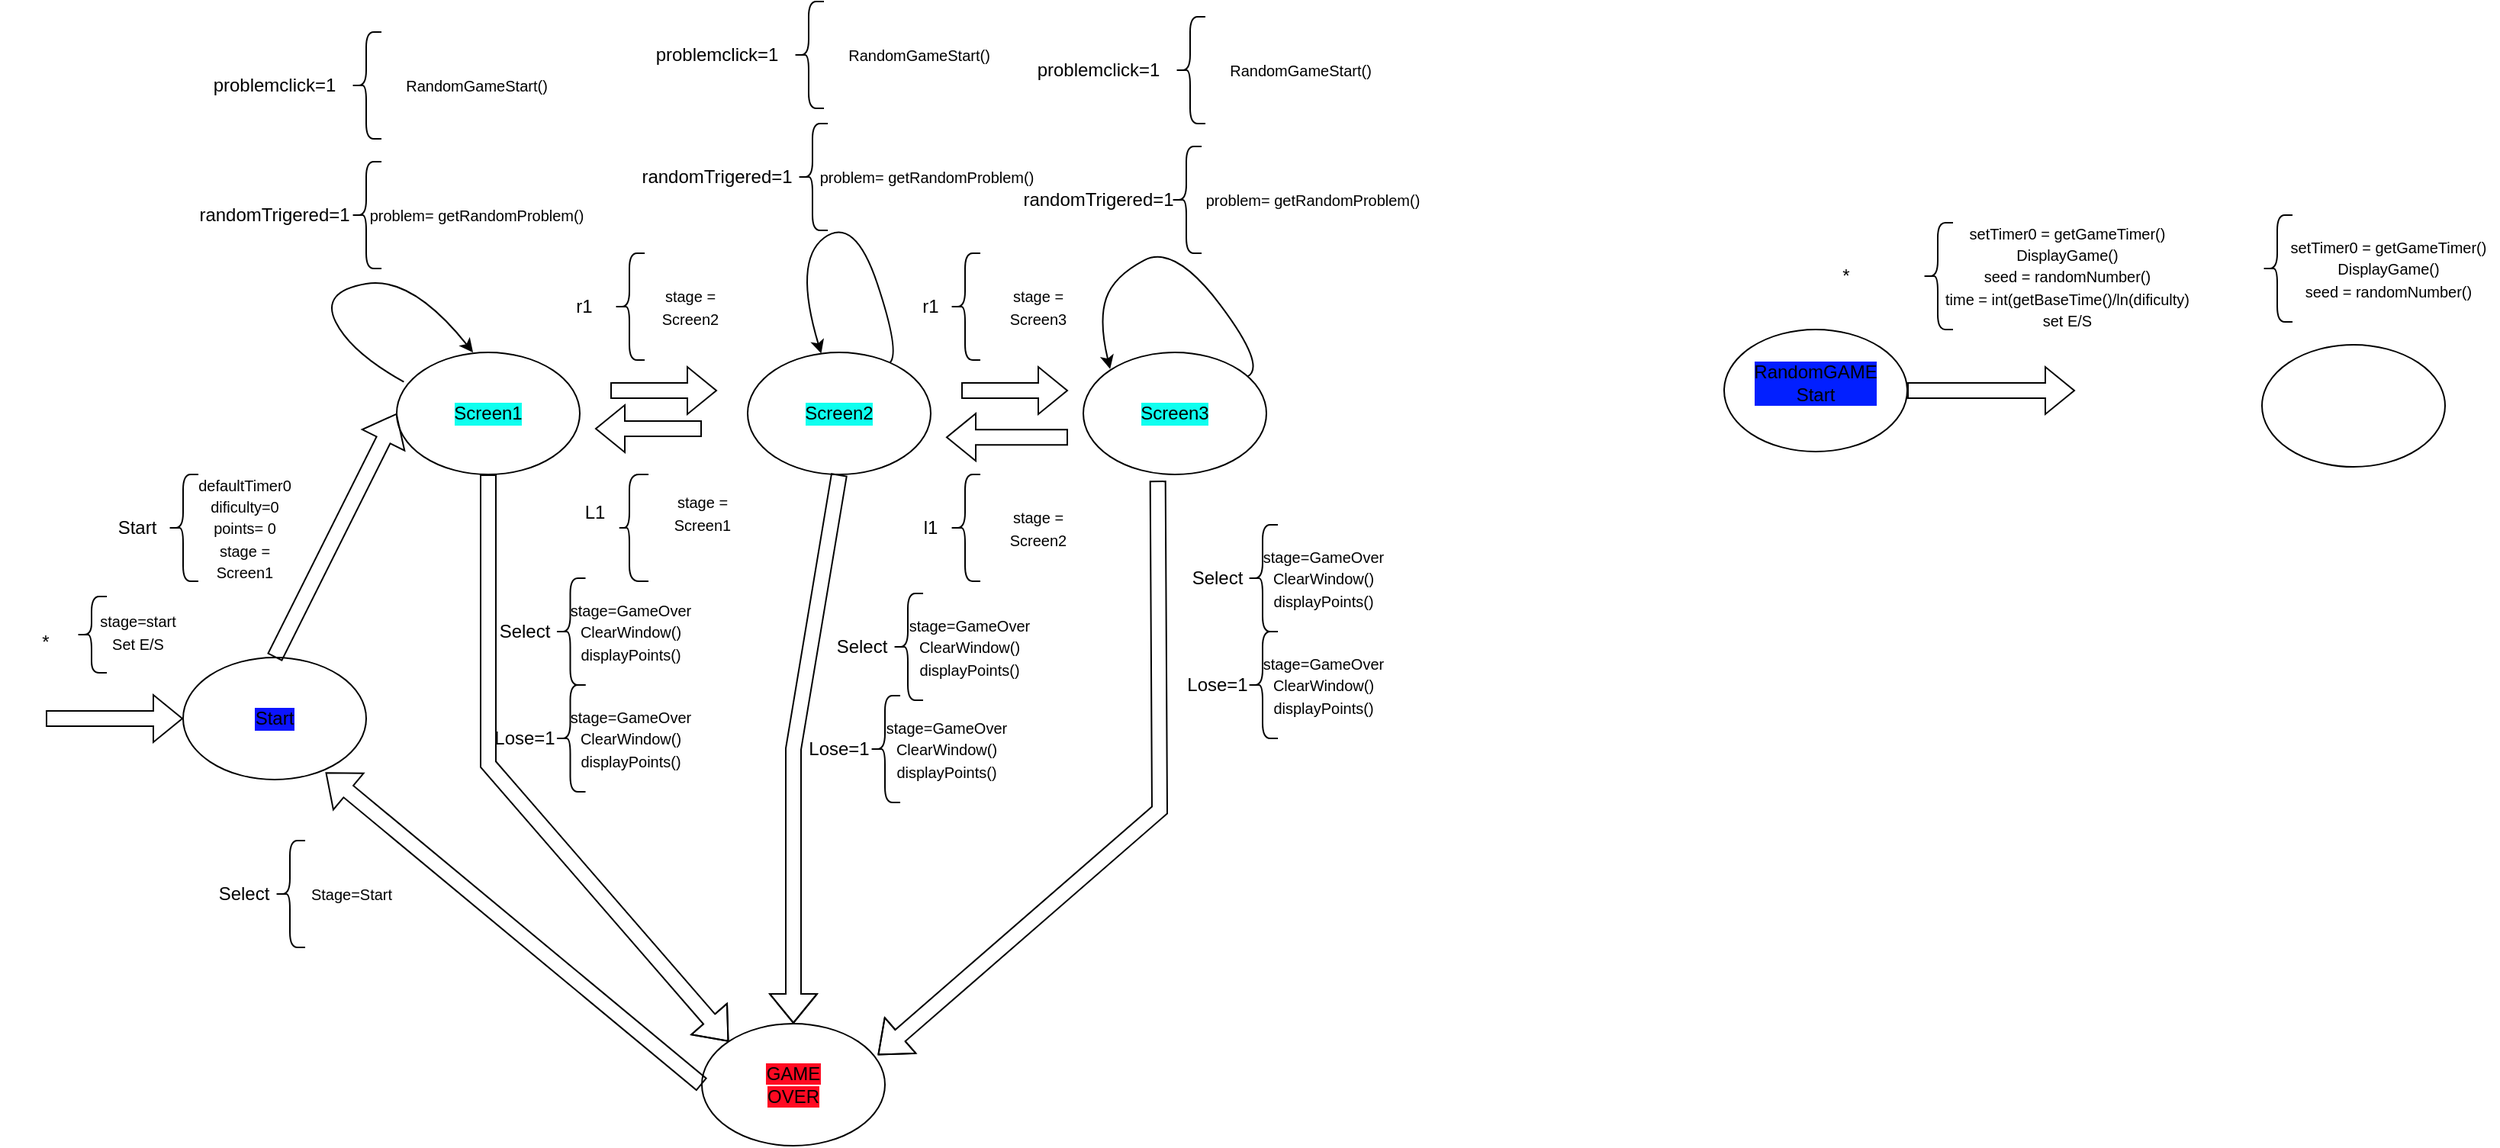 <mxfile version="26.1.3">
  <diagram name="Page-1" id="00MUMhh6G_l6hy0S-XLZ">
    <mxGraphModel dx="1019" dy="1645" grid="1" gridSize="10" guides="1" tooltips="1" connect="1" arrows="1" fold="1" page="1" pageScale="1" pageWidth="850" pageHeight="1100" math="0" shadow="0">
      <root>
        <mxCell id="0" />
        <mxCell id="1" parent="0" />
        <mxCell id="oonZ4Qquk47ODJXB14Qx-2" value="" style="ellipse;whiteSpace=wrap;html=1;" vertex="1" parent="1">
          <mxGeometry x="270" y="210" width="120" height="80" as="geometry" />
        </mxCell>
        <mxCell id="oonZ4Qquk47ODJXB14Qx-3" value="" style="ellipse;whiteSpace=wrap;html=1;" vertex="1" parent="1">
          <mxGeometry x="470" y="650" width="120" height="80" as="geometry" />
        </mxCell>
        <mxCell id="oonZ4Qquk47ODJXB14Qx-4" value="" style="ellipse;whiteSpace=wrap;html=1;" vertex="1" parent="1">
          <mxGeometry x="500" y="210" width="120" height="80" as="geometry" />
        </mxCell>
        <mxCell id="oonZ4Qquk47ODJXB14Qx-5" value="" style="ellipse;whiteSpace=wrap;html=1;" vertex="1" parent="1">
          <mxGeometry x="720" y="210" width="120" height="80" as="geometry" />
        </mxCell>
        <mxCell id="oonZ4Qquk47ODJXB14Qx-6" value="" style="shape=flexArrow;endArrow=classic;html=1;rounded=0;" edge="1" parent="1">
          <mxGeometry width="50" height="50" relative="1" as="geometry">
            <mxPoint x="410" y="235" as="sourcePoint" />
            <mxPoint x="480" y="235" as="targetPoint" />
          </mxGeometry>
        </mxCell>
        <mxCell id="oonZ4Qquk47ODJXB14Qx-7" value="" style="shape=flexArrow;endArrow=classic;html=1;rounded=0;" edge="1" parent="1">
          <mxGeometry width="50" height="50" relative="1" as="geometry">
            <mxPoint x="640" y="235" as="sourcePoint" />
            <mxPoint x="710" y="235" as="targetPoint" />
          </mxGeometry>
        </mxCell>
        <mxCell id="oonZ4Qquk47ODJXB14Qx-9" value="" style="shape=flexArrow;endArrow=classic;html=1;rounded=0;entryX=0;entryY=0;entryDx=0;entryDy=0;exitX=0.5;exitY=1;exitDx=0;exitDy=0;" edge="1" parent="1" source="oonZ4Qquk47ODJXB14Qx-2" target="oonZ4Qquk47ODJXB14Qx-3">
          <mxGeometry width="50" height="50" relative="1" as="geometry">
            <mxPoint x="400" y="450" as="sourcePoint" />
            <mxPoint x="450" y="400" as="targetPoint" />
            <Array as="points">
              <mxPoint x="330" y="480" />
            </Array>
          </mxGeometry>
        </mxCell>
        <mxCell id="oonZ4Qquk47ODJXB14Qx-10" value="" style="shape=flexArrow;endArrow=classic;html=1;rounded=0;exitX=0.5;exitY=1;exitDx=0;exitDy=0;" edge="1" parent="1" source="oonZ4Qquk47ODJXB14Qx-4" target="oonZ4Qquk47ODJXB14Qx-3">
          <mxGeometry width="50" height="50" relative="1" as="geometry">
            <mxPoint x="495" y="440" as="sourcePoint" />
            <mxPoint x="565" y="440" as="targetPoint" />
            <Array as="points">
              <mxPoint x="530" y="470" />
            </Array>
          </mxGeometry>
        </mxCell>
        <mxCell id="oonZ4Qquk47ODJXB14Qx-11" value="" style="shape=flexArrow;endArrow=classic;html=1;rounded=0;entryX=0.961;entryY=0.257;entryDx=0;entryDy=0;entryPerimeter=0;exitX=0.407;exitY=1.051;exitDx=0;exitDy=0;exitPerimeter=0;" edge="1" parent="1" source="oonZ4Qquk47ODJXB14Qx-5" target="oonZ4Qquk47ODJXB14Qx-3">
          <mxGeometry width="50" height="50" relative="1" as="geometry">
            <mxPoint x="440" y="280" as="sourcePoint" />
            <mxPoint x="510" y="280" as="targetPoint" />
            <Array as="points">
              <mxPoint x="770" y="510" />
            </Array>
          </mxGeometry>
        </mxCell>
        <mxCell id="oonZ4Qquk47ODJXB14Qx-12" value="&lt;span data-darkreader-inline-bgcolor=&quot;&quot; style=&quot;background-color: rgb(255, 10, 34); --darkreader-inline-bgcolor: var(--darkreader-background-ff889d, #800017);&quot;&gt;GAME OVER&lt;/span&gt;" style="text;html=1;align=center;verticalAlign=middle;whiteSpace=wrap;rounded=0;labelBackgroundColor=default;" vertex="1" parent="1">
          <mxGeometry x="500" y="675" width="60" height="30" as="geometry" />
        </mxCell>
        <mxCell id="oonZ4Qquk47ODJXB14Qx-17" value="Screen1" style="text;html=1;align=center;verticalAlign=middle;whiteSpace=wrap;rounded=0;labelBackgroundColor=#0FFFEF;" vertex="1" parent="1">
          <mxGeometry x="300" y="235" width="60" height="30" as="geometry" />
        </mxCell>
        <mxCell id="oonZ4Qquk47ODJXB14Qx-18" value="&lt;div&gt;Screen2&lt;/div&gt;" style="text;html=1;align=center;verticalAlign=middle;whiteSpace=wrap;rounded=0;labelBackgroundColor=#0FFFEF;" vertex="1" parent="1">
          <mxGeometry x="530" y="235" width="60" height="30" as="geometry" />
        </mxCell>
        <mxCell id="oonZ4Qquk47ODJXB14Qx-19" value="Screen3" style="text;html=1;align=center;verticalAlign=middle;whiteSpace=wrap;rounded=0;labelBackgroundColor=#0FFFEF;" vertex="1" parent="1">
          <mxGeometry x="750" y="235" width="60" height="30" as="geometry" />
        </mxCell>
        <mxCell id="oonZ4Qquk47ODJXB14Qx-21" value="" style="ellipse;whiteSpace=wrap;html=1;" vertex="1" parent="1">
          <mxGeometry x="130" y="410" width="120" height="80" as="geometry" />
        </mxCell>
        <mxCell id="oonZ4Qquk47ODJXB14Qx-23" value="" style="shape=flexArrow;endArrow=classic;html=1;rounded=0;entryX=0.778;entryY=0.942;entryDx=0;entryDy=0;entryPerimeter=0;exitX=0;exitY=0.5;exitDx=0;exitDy=0;" edge="1" parent="1" source="oonZ4Qquk47ODJXB14Qx-3" target="oonZ4Qquk47ODJXB14Qx-21">
          <mxGeometry width="50" height="50" relative="1" as="geometry">
            <mxPoint x="420" y="470" as="sourcePoint" />
            <mxPoint x="470" y="420" as="targetPoint" />
          </mxGeometry>
        </mxCell>
        <mxCell id="oonZ4Qquk47ODJXB14Qx-24" value="" style="shape=flexArrow;endArrow=classic;html=1;rounded=0;entryX=0;entryY=0.5;entryDx=0;entryDy=0;exitX=0.5;exitY=0;exitDx=0;exitDy=0;" edge="1" parent="1" source="oonZ4Qquk47ODJXB14Qx-21" target="oonZ4Qquk47ODJXB14Qx-2">
          <mxGeometry width="50" height="50" relative="1" as="geometry">
            <mxPoint x="420" y="470" as="sourcePoint" />
            <mxPoint x="470" y="420" as="targetPoint" />
          </mxGeometry>
        </mxCell>
        <mxCell id="oonZ4Qquk47ODJXB14Qx-25" value="" style="shape=curlyBracket;whiteSpace=wrap;html=1;rounded=1;labelPosition=left;verticalLabelPosition=middle;align=right;verticalAlign=middle;" vertex="1" parent="1">
          <mxGeometry x="60" y="370" width="20" height="50" as="geometry" />
        </mxCell>
        <mxCell id="oonZ4Qquk47ODJXB14Qx-27" value="" style="shape=flexArrow;endArrow=classic;html=1;rounded=0;entryX=0;entryY=0.5;entryDx=0;entryDy=0;" edge="1" parent="1" target="oonZ4Qquk47ODJXB14Qx-21">
          <mxGeometry width="50" height="50" relative="1" as="geometry">
            <mxPoint x="40" y="450" as="sourcePoint" />
            <mxPoint x="110" y="410" as="targetPoint" />
          </mxGeometry>
        </mxCell>
        <mxCell id="oonZ4Qquk47ODJXB14Qx-29" value="*" style="text;html=1;align=center;verticalAlign=middle;whiteSpace=wrap;rounded=0;" vertex="1" parent="1">
          <mxGeometry x="10" y="380" width="60" height="40" as="geometry" />
        </mxCell>
        <mxCell id="oonZ4Qquk47ODJXB14Qx-31" value="" style="shape=curlyBracket;whiteSpace=wrap;html=1;rounded=1;labelPosition=left;verticalLabelPosition=middle;align=right;verticalAlign=middle;" vertex="1" parent="1">
          <mxGeometry x="120" y="290" width="20" height="70" as="geometry" />
        </mxCell>
        <mxCell id="oonZ4Qquk47ODJXB14Qx-32" value="Start" style="text;html=1;align=center;verticalAlign=middle;whiteSpace=wrap;rounded=0;rotation=0;" vertex="1" parent="1">
          <mxGeometry x="70" y="310" width="60" height="30" as="geometry" />
        </mxCell>
        <mxCell id="oonZ4Qquk47ODJXB14Qx-33" value="&amp;nbsp;" style="text;whiteSpace=wrap;html=1;" vertex="1" parent="1">
          <mxGeometry x="140" y="160" width="40" height="40" as="geometry" />
        </mxCell>
        <mxCell id="oonZ4Qquk47ODJXB14Qx-34" value="&lt;div&gt;&lt;font size=&quot;1&quot;&gt;defaultTimer0&lt;/font&gt;&lt;/div&gt;&lt;div&gt;&lt;font size=&quot;1&quot;&gt;dificulty=0&lt;/font&gt;&lt;/div&gt;&lt;div&gt;&lt;font size=&quot;1&quot;&gt;points= 0&lt;/font&gt;&lt;/div&gt;&lt;div&gt;&lt;font size=&quot;1&quot;&gt;stage = Screen1&lt;/font&gt;&lt;/div&gt;" style="text;html=1;align=center;verticalAlign=middle;whiteSpace=wrap;rounded=0;" vertex="1" parent="1">
          <mxGeometry x="132.5" y="300" width="75" height="50" as="geometry" />
        </mxCell>
        <mxCell id="oonZ4Qquk47ODJXB14Qx-38" value="&lt;div&gt;&lt;font size=&quot;1&quot;&gt;stage=start&lt;/font&gt;&lt;/div&gt;&lt;div&gt;&lt;font size=&quot;1&quot;&gt;Set E/S&lt;/font&gt;&lt;/div&gt;" style="text;html=1;align=center;verticalAlign=middle;resizable=0;points=[];autosize=1;strokeColor=none;fillColor=none;" vertex="1" parent="1">
          <mxGeometry x="65" y="373" width="70" height="40" as="geometry" />
        </mxCell>
        <mxCell id="oonZ4Qquk47ODJXB14Qx-39" value="Start" style="text;html=1;align=center;verticalAlign=middle;whiteSpace=wrap;rounded=0;labelBackgroundColor=#0C14FF;" vertex="1" parent="1">
          <mxGeometry x="160" y="435" width="60" height="30" as="geometry" />
        </mxCell>
        <mxCell id="oonZ4Qquk47ODJXB14Qx-42" value="" style="shape=flexArrow;endArrow=classic;html=1;rounded=0;" edge="1" parent="1">
          <mxGeometry width="50" height="50" relative="1" as="geometry">
            <mxPoint x="470" y="260" as="sourcePoint" />
            <mxPoint x="400" y="260" as="targetPoint" />
          </mxGeometry>
        </mxCell>
        <mxCell id="oonZ4Qquk47ODJXB14Qx-43" value="" style="shape=flexArrow;endArrow=classic;html=1;rounded=0;" edge="1" parent="1">
          <mxGeometry width="50" height="50" relative="1" as="geometry">
            <mxPoint x="710" y="265.59" as="sourcePoint" />
            <mxPoint x="630" y="265.59" as="targetPoint" />
          </mxGeometry>
        </mxCell>
        <mxCell id="oonZ4Qquk47ODJXB14Qx-45" value="" style="shape=curlyBracket;whiteSpace=wrap;html=1;rounded=1;labelPosition=left;verticalLabelPosition=middle;align=right;verticalAlign=middle;" vertex="1" parent="1">
          <mxGeometry x="412.5" y="145" width="20" height="70" as="geometry" />
        </mxCell>
        <mxCell id="oonZ4Qquk47ODJXB14Qx-46" value="r1" style="text;html=1;align=center;verticalAlign=middle;whiteSpace=wrap;rounded=0;rotation=0;" vertex="1" parent="1">
          <mxGeometry x="362.5" y="165" width="60" height="30" as="geometry" />
        </mxCell>
        <mxCell id="oonZ4Qquk47ODJXB14Qx-47" value="&lt;div&gt;&lt;font size=&quot;1&quot;&gt;stage = Screen2&lt;/font&gt;&lt;/div&gt;" style="text;html=1;align=center;verticalAlign=middle;whiteSpace=wrap;rounded=0;" vertex="1" parent="1">
          <mxGeometry x="425" y="155" width="75" height="50" as="geometry" />
        </mxCell>
        <mxCell id="oonZ4Qquk47ODJXB14Qx-48" value="r1" style="text;html=1;align=center;verticalAlign=middle;whiteSpace=wrap;rounded=0;rotation=0;" vertex="1" parent="1">
          <mxGeometry x="590" y="165" width="60" height="30" as="geometry" />
        </mxCell>
        <mxCell id="oonZ4Qquk47ODJXB14Qx-49" value="&lt;div&gt;&lt;font size=&quot;1&quot;&gt;stage = Screen3&lt;/font&gt;&lt;/div&gt;" style="text;html=1;align=center;verticalAlign=middle;whiteSpace=wrap;rounded=0;" vertex="1" parent="1">
          <mxGeometry x="652.5" y="155" width="75" height="50" as="geometry" />
        </mxCell>
        <mxCell id="oonZ4Qquk47ODJXB14Qx-50" value="" style="shape=curlyBracket;whiteSpace=wrap;html=1;rounded=1;labelPosition=left;verticalLabelPosition=middle;align=right;verticalAlign=middle;" vertex="1" parent="1">
          <mxGeometry x="632.5" y="145" width="20" height="70" as="geometry" />
        </mxCell>
        <mxCell id="oonZ4Qquk47ODJXB14Qx-51" value="L1" style="text;html=1;align=center;verticalAlign=middle;whiteSpace=wrap;rounded=0;rotation=0;" vertex="1" parent="1">
          <mxGeometry x="370" y="300" width="60" height="30" as="geometry" />
        </mxCell>
        <mxCell id="oonZ4Qquk47ODJXB14Qx-52" value="&lt;div&gt;&lt;font size=&quot;1&quot;&gt;stage = Screen1&lt;/font&gt;&lt;/div&gt;" style="text;html=1;align=center;verticalAlign=middle;whiteSpace=wrap;rounded=0;" vertex="1" parent="1">
          <mxGeometry x="432.5" y="290" width="75" height="50" as="geometry" />
        </mxCell>
        <mxCell id="oonZ4Qquk47ODJXB14Qx-53" value="" style="shape=curlyBracket;whiteSpace=wrap;html=1;rounded=1;labelPosition=left;verticalLabelPosition=middle;align=right;verticalAlign=middle;size=0.375;" vertex="1" parent="1">
          <mxGeometry x="415" y="290" width="20" height="70" as="geometry" />
        </mxCell>
        <mxCell id="oonZ4Qquk47ODJXB14Qx-55" value="l1" style="text;html=1;align=center;verticalAlign=middle;whiteSpace=wrap;rounded=0;rotation=0;" vertex="1" parent="1">
          <mxGeometry x="590" y="310" width="60" height="30" as="geometry" />
        </mxCell>
        <mxCell id="oonZ4Qquk47ODJXB14Qx-56" value="&lt;div&gt;&lt;font size=&quot;1&quot;&gt;stage = Screen2&lt;/font&gt;&lt;/div&gt;" style="text;html=1;align=center;verticalAlign=middle;whiteSpace=wrap;rounded=0;" vertex="1" parent="1">
          <mxGeometry x="652.5" y="300" width="75" height="50" as="geometry" />
        </mxCell>
        <mxCell id="oonZ4Qquk47ODJXB14Qx-57" value="" style="shape=curlyBracket;whiteSpace=wrap;html=1;rounded=1;labelPosition=left;verticalLabelPosition=middle;align=right;verticalAlign=middle;" vertex="1" parent="1">
          <mxGeometry x="632.5" y="290" width="20" height="70" as="geometry" />
        </mxCell>
        <mxCell id="oonZ4Qquk47ODJXB14Qx-59" value="" style="curved=1;endArrow=classic;html=1;rounded=0;" edge="1" parent="1" source="oonZ4Qquk47ODJXB14Qx-4" target="oonZ4Qquk47ODJXB14Qx-4">
          <mxGeometry width="50" height="50" relative="1" as="geometry">
            <mxPoint x="530" y="200" as="sourcePoint" />
            <mxPoint x="580" y="150" as="targetPoint" />
            <Array as="points">
              <mxPoint x="600" y="210" />
              <mxPoint x="570" y="120" />
              <mxPoint x="530" y="150" />
            </Array>
          </mxGeometry>
        </mxCell>
        <mxCell id="oonZ4Qquk47ODJXB14Qx-60" value="" style="curved=1;endArrow=classic;html=1;rounded=0;exitX=0.039;exitY=0.242;exitDx=0;exitDy=0;exitPerimeter=0;entryX=0.417;entryY=0;entryDx=0;entryDy=0;entryPerimeter=0;" edge="1" parent="1" source="oonZ4Qquk47ODJXB14Qx-2" target="oonZ4Qquk47ODJXB14Qx-2">
          <mxGeometry width="50" height="50" relative="1" as="geometry">
            <mxPoint x="220" y="220" as="sourcePoint" />
            <mxPoint x="270" y="170" as="targetPoint" />
            <Array as="points">
              <mxPoint x="240" y="210" />
              <mxPoint x="220" y="170" />
              <mxPoint x="280" y="160" />
            </Array>
          </mxGeometry>
        </mxCell>
        <mxCell id="oonZ4Qquk47ODJXB14Qx-61" value="" style="curved=1;endArrow=classic;html=1;rounded=0;entryX=0;entryY=0;entryDx=0;entryDy=0;" edge="1" parent="1" source="oonZ4Qquk47ODJXB14Qx-5">
          <mxGeometry width="50" height="50" relative="1" as="geometry">
            <mxPoint x="790" y="219.14" as="sourcePoint" />
            <mxPoint x="737.574" y="220.856" as="targetPoint" />
            <Array as="points">
              <mxPoint x="840" y="219.14" />
              <mxPoint x="780" y="139.14" />
              <mxPoint x="740" y="160" />
              <mxPoint x="730" y="189.14" />
            </Array>
          </mxGeometry>
        </mxCell>
        <mxCell id="oonZ4Qquk47ODJXB14Qx-63" value="" style="shape=curlyBracket;whiteSpace=wrap;html=1;rounded=1;labelPosition=left;verticalLabelPosition=middle;align=right;verticalAlign=middle;" vertex="1" parent="1">
          <mxGeometry x="240" y="85" width="20" height="70" as="geometry" />
        </mxCell>
        <mxCell id="oonZ4Qquk47ODJXB14Qx-66" value="" style="shape=curlyBracket;whiteSpace=wrap;html=1;rounded=1;labelPosition=left;verticalLabelPosition=middle;align=right;verticalAlign=middle;" vertex="1" parent="1">
          <mxGeometry x="532.5" y="60" width="20" height="70" as="geometry" />
        </mxCell>
        <mxCell id="oonZ4Qquk47ODJXB14Qx-67" value="randomTrigered=1" style="text;html=1;align=center;verticalAlign=middle;whiteSpace=wrap;rounded=0;rotation=0;" vertex="1" parent="1">
          <mxGeometry x="450" y="80" width="60" height="30" as="geometry" />
        </mxCell>
        <mxCell id="oonZ4Qquk47ODJXB14Qx-68" value="&lt;font size=&quot;1&quot;&gt;problem= getRandomProblem()&lt;/font&gt;" style="text;html=1;align=center;verticalAlign=middle;whiteSpace=wrap;rounded=0;" vertex="1" parent="1">
          <mxGeometry x="545" y="70" width="145" height="50" as="geometry" />
        </mxCell>
        <mxCell id="oonZ4Qquk47ODJXB14Qx-69" value="" style="shape=curlyBracket;whiteSpace=wrap;html=1;rounded=1;labelPosition=left;verticalLabelPosition=middle;align=right;verticalAlign=middle;" vertex="1" parent="1">
          <mxGeometry x="777.5" y="75" width="20" height="70" as="geometry" />
        </mxCell>
        <mxCell id="oonZ4Qquk47ODJXB14Qx-72" value="randomTrigered=1" style="text;html=1;align=center;verticalAlign=middle;whiteSpace=wrap;rounded=0;rotation=0;" vertex="1" parent="1">
          <mxGeometry x="160" y="105" width="60" height="30" as="geometry" />
        </mxCell>
        <mxCell id="oonZ4Qquk47ODJXB14Qx-73" value="randomTrigered=1" style="text;html=1;align=center;verticalAlign=middle;whiteSpace=wrap;rounded=0;rotation=0;" vertex="1" parent="1">
          <mxGeometry x="700" y="95" width="60" height="30" as="geometry" />
        </mxCell>
        <mxCell id="oonZ4Qquk47ODJXB14Qx-74" value="&lt;font size=&quot;1&quot;&gt;problem= getRandomProblem()&lt;/font&gt;" style="text;html=1;align=center;verticalAlign=middle;whiteSpace=wrap;rounded=0;" vertex="1" parent="1">
          <mxGeometry x="250" y="95" width="145" height="50" as="geometry" />
        </mxCell>
        <mxCell id="oonZ4Qquk47ODJXB14Qx-75" value="&lt;font size=&quot;1&quot;&gt;problem= getRandomProblem()&lt;/font&gt;" style="text;html=1;align=center;verticalAlign=middle;whiteSpace=wrap;rounded=0;" vertex="1" parent="1">
          <mxGeometry x="797.5" y="85" width="145" height="50" as="geometry" />
        </mxCell>
        <mxCell id="oonZ4Qquk47ODJXB14Qx-76" value="" style="shape=curlyBracket;whiteSpace=wrap;html=1;rounded=1;labelPosition=left;verticalLabelPosition=middle;align=right;verticalAlign=middle;" vertex="1" parent="1">
          <mxGeometry x="190" y="530" width="20" height="70" as="geometry" />
        </mxCell>
        <mxCell id="oonZ4Qquk47ODJXB14Qx-77" value="Select" style="text;html=1;align=center;verticalAlign=middle;whiteSpace=wrap;rounded=0;rotation=0;" vertex="1" parent="1">
          <mxGeometry x="140" y="550" width="60" height="30" as="geometry" />
        </mxCell>
        <mxCell id="oonZ4Qquk47ODJXB14Qx-78" value="&lt;font size=&quot;1&quot;&gt;Stage=Start&lt;/font&gt;" style="text;html=1;align=center;verticalAlign=middle;whiteSpace=wrap;rounded=0;" vertex="1" parent="1">
          <mxGeometry x="202.5" y="540" width="75" height="50" as="geometry" />
        </mxCell>
        <mxCell id="oonZ4Qquk47ODJXB14Qx-82" value="" style="shape=curlyBracket;whiteSpace=wrap;html=1;rounded=1;labelPosition=left;verticalLabelPosition=middle;align=right;verticalAlign=middle;" vertex="1" parent="1">
          <mxGeometry x="373.75" y="358" width="20" height="70" as="geometry" />
        </mxCell>
        <mxCell id="oonZ4Qquk47ODJXB14Qx-83" value="Select" style="text;html=1;align=center;verticalAlign=middle;whiteSpace=wrap;rounded=0;rotation=0;" vertex="1" parent="1">
          <mxGeometry x="323.75" y="378" width="60" height="30" as="geometry" />
        </mxCell>
        <mxCell id="oonZ4Qquk47ODJXB14Qx-84" value="&lt;div&gt;&lt;font size=&quot;1&quot;&gt;stage=GameOver&lt;br&gt;&lt;/font&gt;&lt;/div&gt;&lt;div&gt;&lt;font size=&quot;1&quot;&gt;ClearWindow()&lt;/font&gt;&lt;/div&gt;&lt;font size=&quot;1&quot;&gt;displayPoints()&lt;/font&gt;" style="text;html=1;align=center;verticalAlign=middle;whiteSpace=wrap;rounded=0;" vertex="1" parent="1">
          <mxGeometry x="386.25" y="368" width="75" height="50" as="geometry" />
        </mxCell>
        <mxCell id="oonZ4Qquk47ODJXB14Qx-85" value="" style="shape=curlyBracket;whiteSpace=wrap;html=1;rounded=1;labelPosition=left;verticalLabelPosition=middle;align=right;verticalAlign=middle;" vertex="1" parent="1">
          <mxGeometry x="373.75" y="428" width="20" height="70" as="geometry" />
        </mxCell>
        <mxCell id="oonZ4Qquk47ODJXB14Qx-86" value="Lose=1" style="text;html=1;align=center;verticalAlign=middle;whiteSpace=wrap;rounded=0;rotation=0;" vertex="1" parent="1">
          <mxGeometry x="323.75" y="448" width="60" height="30" as="geometry" />
        </mxCell>
        <mxCell id="oonZ4Qquk47ODJXB14Qx-87" value="&lt;div&gt;&lt;font size=&quot;1&quot;&gt;stage=GameOver&lt;/font&gt;&lt;div&gt;&lt;font size=&quot;1&quot;&gt;ClearWindow()&lt;/font&gt;&lt;/div&gt;&lt;font size=&quot;1&quot;&gt;displayPoints()&lt;/font&gt;&lt;/div&gt;" style="text;html=1;align=center;verticalAlign=middle;whiteSpace=wrap;rounded=0;" vertex="1" parent="1">
          <mxGeometry x="386.25" y="438" width="75" height="50" as="geometry" />
        </mxCell>
        <mxCell id="oonZ4Qquk47ODJXB14Qx-91" value="" style="shape=curlyBracket;whiteSpace=wrap;html=1;rounded=1;labelPosition=left;verticalLabelPosition=middle;align=right;verticalAlign=middle;" vertex="1" parent="1">
          <mxGeometry x="595" y="368" width="20" height="70" as="geometry" />
        </mxCell>
        <mxCell id="oonZ4Qquk47ODJXB14Qx-92" value="Select" style="text;html=1;align=center;verticalAlign=middle;whiteSpace=wrap;rounded=0;rotation=0;" vertex="1" parent="1">
          <mxGeometry x="545" y="388" width="60" height="30" as="geometry" />
        </mxCell>
        <mxCell id="oonZ4Qquk47ODJXB14Qx-93" value="&lt;div&gt;&lt;font size=&quot;1&quot;&gt;stage=GameOver&lt;/font&gt;&lt;div&gt;&lt;font size=&quot;1&quot;&gt;ClearWindow()&lt;/font&gt;&lt;/div&gt;&lt;font size=&quot;1&quot;&gt;displayPoints()&lt;/font&gt;&lt;/div&gt;" style="text;html=1;align=center;verticalAlign=middle;whiteSpace=wrap;rounded=0;" vertex="1" parent="1">
          <mxGeometry x="607.5" y="378" width="75" height="50" as="geometry" />
        </mxCell>
        <mxCell id="oonZ4Qquk47ODJXB14Qx-94" value="" style="shape=curlyBracket;whiteSpace=wrap;html=1;rounded=1;labelPosition=left;verticalLabelPosition=middle;align=right;verticalAlign=middle;" vertex="1" parent="1">
          <mxGeometry x="580" y="435" width="20" height="70" as="geometry" />
        </mxCell>
        <mxCell id="oonZ4Qquk47ODJXB14Qx-95" value="Lose=1" style="text;html=1;align=center;verticalAlign=middle;whiteSpace=wrap;rounded=0;rotation=0;" vertex="1" parent="1">
          <mxGeometry x="530" y="455" width="60" height="30" as="geometry" />
        </mxCell>
        <mxCell id="oonZ4Qquk47ODJXB14Qx-96" value="&lt;div&gt;&lt;font size=&quot;1&quot;&gt;stage=GameOver&lt;/font&gt;&lt;div&gt;&lt;font size=&quot;1&quot;&gt;ClearWindow()&lt;/font&gt;&lt;/div&gt;&lt;font size=&quot;1&quot;&gt;displayPoints()&lt;/font&gt;&lt;/div&gt;" style="text;html=1;align=center;verticalAlign=middle;whiteSpace=wrap;rounded=0;" vertex="1" parent="1">
          <mxGeometry x="592.5" y="445" width="75" height="50" as="geometry" />
        </mxCell>
        <mxCell id="oonZ4Qquk47ODJXB14Qx-97" value="" style="shape=curlyBracket;whiteSpace=wrap;html=1;rounded=1;labelPosition=left;verticalLabelPosition=middle;align=right;verticalAlign=middle;" vertex="1" parent="1">
          <mxGeometry x="827.5" y="323" width="20" height="70" as="geometry" />
        </mxCell>
        <mxCell id="oonZ4Qquk47ODJXB14Qx-98" value="Select" style="text;html=1;align=center;verticalAlign=middle;whiteSpace=wrap;rounded=0;rotation=0;" vertex="1" parent="1">
          <mxGeometry x="777.5" y="343" width="60" height="30" as="geometry" />
        </mxCell>
        <mxCell id="oonZ4Qquk47ODJXB14Qx-99" value="&lt;div&gt;&lt;font size=&quot;1&quot;&gt;stage=GameOver&lt;br&gt;&lt;/font&gt;&lt;/div&gt;&lt;div&gt;&lt;font size=&quot;1&quot;&gt;ClearWindow()&lt;/font&gt;&lt;/div&gt;&lt;font size=&quot;1&quot;&gt;displayPoints()&lt;/font&gt;" style="text;html=1;align=center;verticalAlign=middle;whiteSpace=wrap;rounded=0;" vertex="1" parent="1">
          <mxGeometry x="840" y="333" width="75" height="50" as="geometry" />
        </mxCell>
        <mxCell id="oonZ4Qquk47ODJXB14Qx-100" value="" style="shape=curlyBracket;whiteSpace=wrap;html=1;rounded=1;labelPosition=left;verticalLabelPosition=middle;align=right;verticalAlign=middle;" vertex="1" parent="1">
          <mxGeometry x="827.5" y="393" width="20" height="70" as="geometry" />
        </mxCell>
        <mxCell id="oonZ4Qquk47ODJXB14Qx-101" value="Lose=1" style="text;html=1;align=center;verticalAlign=middle;whiteSpace=wrap;rounded=0;rotation=0;" vertex="1" parent="1">
          <mxGeometry x="777.5" y="413" width="60" height="30" as="geometry" />
        </mxCell>
        <mxCell id="oonZ4Qquk47ODJXB14Qx-102" value="&lt;div&gt;&lt;font size=&quot;1&quot;&gt;stage=GameOver&lt;/font&gt;&lt;div&gt;&lt;font size=&quot;1&quot;&gt;ClearWindow()&lt;/font&gt;&lt;/div&gt;&lt;font size=&quot;1&quot;&gt;displayPoints()&lt;/font&gt;&lt;/div&gt;" style="text;html=1;align=center;verticalAlign=middle;whiteSpace=wrap;rounded=0;" vertex="1" parent="1">
          <mxGeometry x="840" y="403" width="75" height="50" as="geometry" />
        </mxCell>
        <mxCell id="oonZ4Qquk47ODJXB14Qx-113" value="" style="shape=curlyBracket;whiteSpace=wrap;html=1;rounded=1;labelPosition=left;verticalLabelPosition=middle;align=right;verticalAlign=middle;" vertex="1" parent="1">
          <mxGeometry x="240" width="20" height="70" as="geometry" />
        </mxCell>
        <mxCell id="oonZ4Qquk47ODJXB14Qx-114" value="problemclick=1" style="text;html=1;align=center;verticalAlign=middle;whiteSpace=wrap;rounded=0;rotation=0;" vertex="1" parent="1">
          <mxGeometry x="160" y="20" width="60" height="30" as="geometry" />
        </mxCell>
        <mxCell id="oonZ4Qquk47ODJXB14Qx-115" value="&lt;font size=&quot;1&quot;&gt;RandomGameStart()&lt;/font&gt;" style="text;html=1;align=center;verticalAlign=middle;whiteSpace=wrap;rounded=0;" vertex="1" parent="1">
          <mxGeometry x="250" y="10" width="145" height="50" as="geometry" />
        </mxCell>
        <mxCell id="oonZ4Qquk47ODJXB14Qx-116" value="" style="shape=curlyBracket;whiteSpace=wrap;html=1;rounded=1;labelPosition=left;verticalLabelPosition=middle;align=right;verticalAlign=middle;" vertex="1" parent="1">
          <mxGeometry x="530" y="-20" width="20" height="70" as="geometry" />
        </mxCell>
        <mxCell id="oonZ4Qquk47ODJXB14Qx-117" value="problemclick=1" style="text;html=1;align=center;verticalAlign=middle;whiteSpace=wrap;rounded=0;rotation=0;" vertex="1" parent="1">
          <mxGeometry x="450" width="60" height="30" as="geometry" />
        </mxCell>
        <mxCell id="oonZ4Qquk47ODJXB14Qx-118" value="&lt;font size=&quot;1&quot;&gt;RandomGameStart()&lt;/font&gt;" style="text;html=1;align=center;verticalAlign=middle;whiteSpace=wrap;rounded=0;" vertex="1" parent="1">
          <mxGeometry x="540" y="-10" width="145" height="50" as="geometry" />
        </mxCell>
        <mxCell id="oonZ4Qquk47ODJXB14Qx-119" value="" style="shape=curlyBracket;whiteSpace=wrap;html=1;rounded=1;labelPosition=left;verticalLabelPosition=middle;align=right;verticalAlign=middle;" vertex="1" parent="1">
          <mxGeometry x="780" y="-10" width="20" height="70" as="geometry" />
        </mxCell>
        <mxCell id="oonZ4Qquk47ODJXB14Qx-120" value="problemclick=1" style="text;html=1;align=center;verticalAlign=middle;whiteSpace=wrap;rounded=0;rotation=0;" vertex="1" parent="1">
          <mxGeometry x="700" y="10" width="60" height="30" as="geometry" />
        </mxCell>
        <mxCell id="oonZ4Qquk47ODJXB14Qx-121" value="&lt;font size=&quot;1&quot;&gt;RandomGameStart()&lt;/font&gt;" style="text;html=1;align=center;verticalAlign=middle;whiteSpace=wrap;rounded=0;" vertex="1" parent="1">
          <mxGeometry x="790" width="145" height="50" as="geometry" />
        </mxCell>
        <mxCell id="oonZ4Qquk47ODJXB14Qx-122" value="" style="ellipse;whiteSpace=wrap;html=1;" vertex="1" parent="1">
          <mxGeometry x="1140" y="195" width="120" height="80" as="geometry" />
        </mxCell>
        <mxCell id="oonZ4Qquk47ODJXB14Qx-123" value="RandomGAME Start" style="text;html=1;align=center;verticalAlign=middle;whiteSpace=wrap;rounded=0;labelBackgroundColor=#021FFF;" vertex="1" parent="1">
          <mxGeometry x="1170" y="215" width="60" height="30" as="geometry" />
        </mxCell>
        <mxCell id="oonZ4Qquk47ODJXB14Qx-125" value="" style="shape=flexArrow;endArrow=classic;html=1;rounded=0;" edge="1" parent="1">
          <mxGeometry width="50" height="50" relative="1" as="geometry">
            <mxPoint x="1260" y="235" as="sourcePoint" />
            <mxPoint x="1370" y="235" as="targetPoint" />
          </mxGeometry>
        </mxCell>
        <mxCell id="oonZ4Qquk47ODJXB14Qx-126" value="" style="shape=curlyBracket;whiteSpace=wrap;html=1;rounded=1;labelPosition=left;verticalLabelPosition=middle;align=right;verticalAlign=middle;" vertex="1" parent="1">
          <mxGeometry x="1270" y="125" width="20" height="70" as="geometry" />
        </mxCell>
        <mxCell id="oonZ4Qquk47ODJXB14Qx-127" value="*" style="text;html=1;align=center;verticalAlign=middle;whiteSpace=wrap;rounded=0;rotation=0;" vertex="1" parent="1">
          <mxGeometry x="1190" y="145" width="60" height="30" as="geometry" />
        </mxCell>
        <mxCell id="oonZ4Qquk47ODJXB14Qx-128" value="&lt;div&gt;&lt;font size=&quot;1&quot;&gt;setTimer0 = getGameTimer()&lt;br&gt;&lt;/font&gt;&lt;/div&gt;&lt;div&gt;&lt;font size=&quot;1&quot;&gt;DisplayGame()&lt;/font&gt;&lt;/div&gt;&lt;div&gt;&lt;font size=&quot;1&quot;&gt;seed = randomNumber()&lt;/font&gt;&lt;/div&gt;&lt;div&gt;&lt;font size=&quot;1&quot;&gt;time = int(getBaseTime()/ln(dificulty)&lt;/font&gt;&lt;/div&gt;&lt;div&gt;&lt;font size=&quot;1&quot;&gt;set E/S&lt;/font&gt;&lt;/div&gt;" style="text;html=1;align=center;verticalAlign=middle;whiteSpace=wrap;rounded=0;" vertex="1" parent="1">
          <mxGeometry x="1280" y="135" width="170" height="50" as="geometry" />
        </mxCell>
        <mxCell id="oonZ4Qquk47ODJXB14Qx-130" value="&amp;nbsp;" style="text;whiteSpace=wrap;html=1;" vertex="1" parent="1">
          <mxGeometry x="1000" y="90" width="40" height="40" as="geometry" />
        </mxCell>
        <mxCell id="oonZ4Qquk47ODJXB14Qx-131" value="" style="ellipse;whiteSpace=wrap;html=1;" vertex="1" parent="1">
          <mxGeometry x="1492.5" y="205" width="120" height="80" as="geometry" />
        </mxCell>
        <mxCell id="oonZ4Qquk47ODJXB14Qx-132" value="" style="shape=curlyBracket;whiteSpace=wrap;html=1;rounded=1;labelPosition=left;verticalLabelPosition=middle;align=right;verticalAlign=middle;" vertex="1" parent="1">
          <mxGeometry x="1492.5" y="120" width="20" height="70" as="geometry" />
        </mxCell>
        <mxCell id="oonZ4Qquk47ODJXB14Qx-134" value="&lt;div&gt;&lt;font size=&quot;1&quot;&gt;setTimer0 = getGameTimer()&lt;br&gt;&lt;/font&gt;&lt;/div&gt;&lt;div&gt;&lt;font size=&quot;1&quot;&gt;DisplayGame()&lt;/font&gt;&lt;/div&gt;&lt;div&gt;&lt;font size=&quot;1&quot;&gt;seed = randomNumber()&lt;/font&gt;&lt;/div&gt;" style="text;html=1;align=center;verticalAlign=middle;whiteSpace=wrap;rounded=0;" vertex="1" parent="1">
          <mxGeometry x="1502.5" y="130" width="145" height="50" as="geometry" />
        </mxCell>
      </root>
    </mxGraphModel>
  </diagram>
</mxfile>
